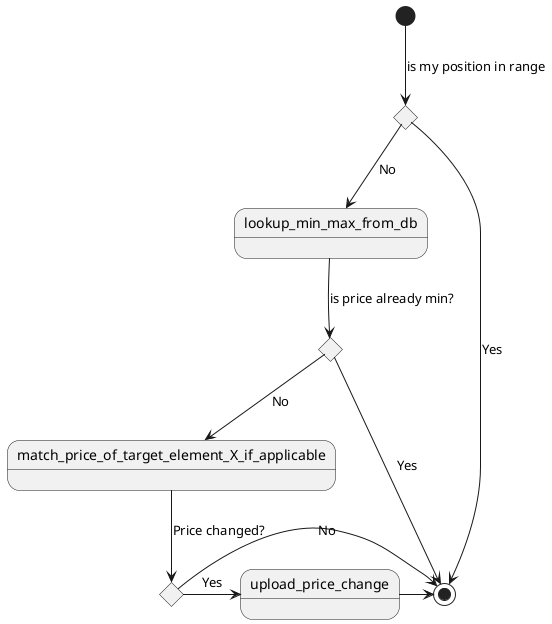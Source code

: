 @startuml

state can_price_be_adjusted <<choice>>
state is_position_in_range_min_max <<choice>> 
state price_changed <<choice>> 

[*] --> is_position_in_range_min_max: is my position in range
is_position_in_range_min_max --> lookup_min_max_from_db: No
lookup_min_max_from_db --> can_price_be_adjusted:  is price already min?
can_price_be_adjusted --> [*]: Yes
is_position_in_range_min_max --> [*]: Yes

can_price_be_adjusted --> match_price_of_target_element_X_if_applicable: No
match_price_of_target_element_X_if_applicable --> price_changed: Price changed?
price_changed -> upload_price_change: Yes
price_changed -> [*]: No
upload_price_change -> [*]
@enduml
